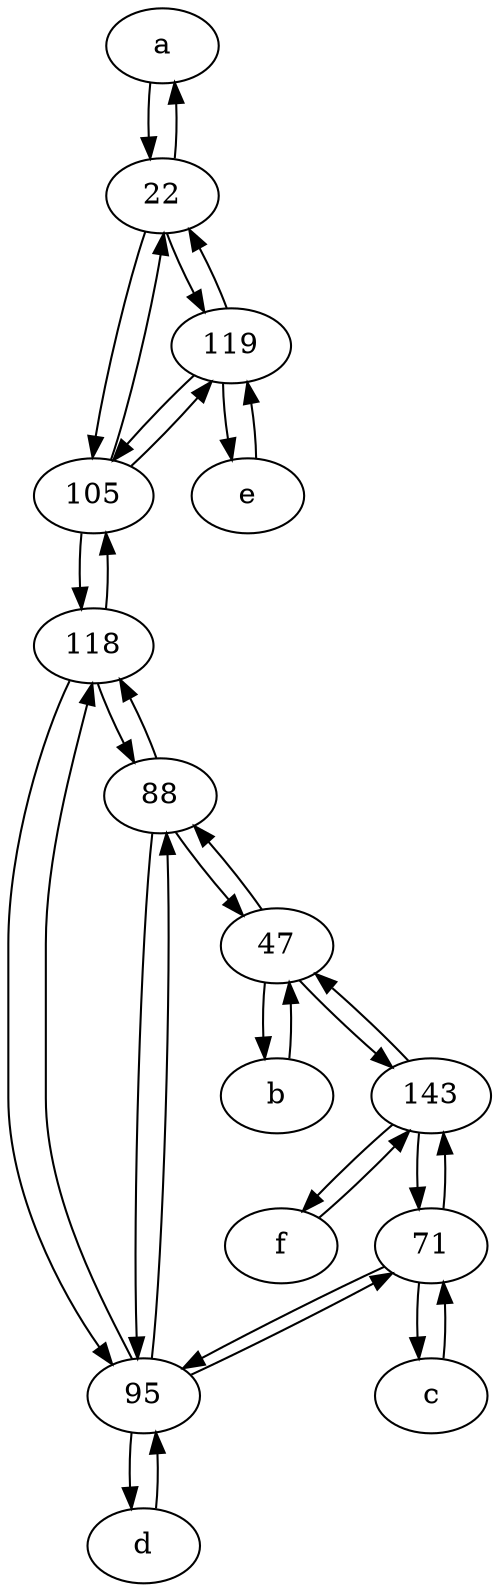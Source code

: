 digraph  {
	a [pos="40,10!"];
	d [pos="20,30!"];
	105;
	f [pos="15,45!"];
	22;
	b [pos="50,20!"];
	47;
	118;
	95;
	c [pos="20,10!"];
	119;
	e [pos="30,50!"];
	88;
	143;
	71;
	71 -> 95;
	118 -> 105;
	e -> 119;
	119 -> e;
	105 -> 119;
	d -> 95;
	88 -> 118;
	71 -> 143;
	118 -> 95;
	95 -> d;
	b -> 47;
	143 -> f;
	105 -> 22;
	22 -> a;
	f -> 143;
	143 -> 47;
	c -> 71;
	119 -> 22;
	47 -> 88;
	95 -> 71;
	47 -> b;
	22 -> 119;
	88 -> 47;
	95 -> 118;
	22 -> 105;
	95 -> 88;
	119 -> 105;
	143 -> 71;
	47 -> 143;
	105 -> 118;
	71 -> c;
	88 -> 95;
	118 -> 88;
	a -> 22;

	}